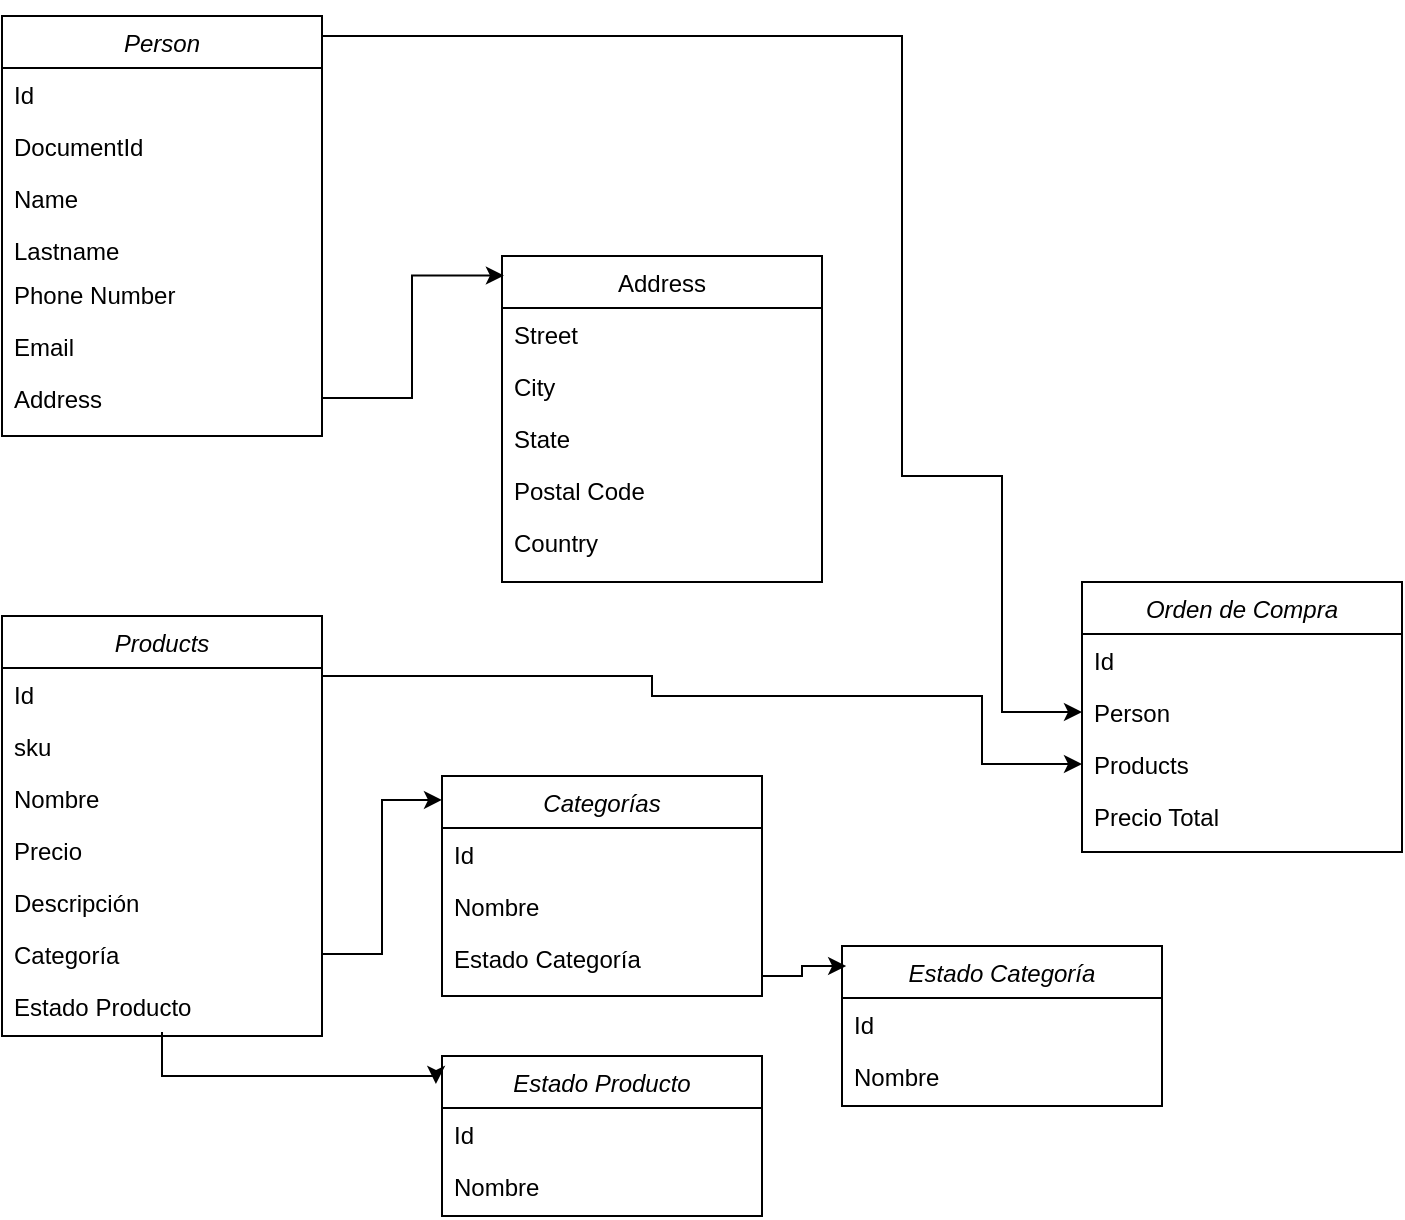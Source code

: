<mxfile version="22.1.21" type="device">
  <diagram id="C5RBs43oDa-KdzZeNtuy" name="Page-1">
    <mxGraphModel dx="757" dy="405" grid="1" gridSize="10" guides="1" tooltips="1" connect="1" arrows="1" fold="1" page="1" pageScale="1" pageWidth="827" pageHeight="1169" math="0" shadow="0">
      <root>
        <mxCell id="WIyWlLk6GJQsqaUBKTNV-0" />
        <mxCell id="WIyWlLk6GJQsqaUBKTNV-1" parent="WIyWlLk6GJQsqaUBKTNV-0" />
        <mxCell id="X2bkyOWdAx1X3WKFRK6U-44" style="edgeStyle=orthogonalEdgeStyle;rounded=0;orthogonalLoop=1;jettySize=auto;html=1;exitX=1;exitY=0;exitDx=0;exitDy=0;entryX=0;entryY=0.5;entryDx=0;entryDy=0;" edge="1" parent="WIyWlLk6GJQsqaUBKTNV-1" source="zkfFHV4jXpPFQw0GAbJ--0" target="X2bkyOWdAx1X3WKFRK6U-35">
          <mxGeometry relative="1" as="geometry">
            <Array as="points">
              <mxPoint x="200" y="130" />
              <mxPoint x="490" y="130" />
              <mxPoint x="490" y="350" />
              <mxPoint x="540" y="350" />
              <mxPoint x="540" y="468" />
            </Array>
          </mxGeometry>
        </mxCell>
        <mxCell id="zkfFHV4jXpPFQw0GAbJ--0" value="Person" style="swimlane;fontStyle=2;align=center;verticalAlign=top;childLayout=stackLayout;horizontal=1;startSize=26;horizontalStack=0;resizeParent=1;resizeLast=0;collapsible=1;marginBottom=0;rounded=0;shadow=0;strokeWidth=1;" parent="WIyWlLk6GJQsqaUBKTNV-1" vertex="1">
          <mxGeometry x="40" y="120" width="160" height="210" as="geometry">
            <mxRectangle x="230" y="140" width="160" height="26" as="alternateBounds" />
          </mxGeometry>
        </mxCell>
        <mxCell id="X2bkyOWdAx1X3WKFRK6U-7" value="Id" style="text;align=left;verticalAlign=top;spacingLeft=4;spacingRight=4;overflow=hidden;rotatable=0;points=[[0,0.5],[1,0.5]];portConstraint=eastwest;rounded=0;shadow=0;html=0;" vertex="1" parent="zkfFHV4jXpPFQw0GAbJ--0">
          <mxGeometry y="26" width="160" height="26" as="geometry" />
        </mxCell>
        <mxCell id="X2bkyOWdAx1X3WKFRK6U-30" value="DocumentId" style="text;align=left;verticalAlign=top;spacingLeft=4;spacingRight=4;overflow=hidden;rotatable=0;points=[[0,0.5],[1,0.5]];portConstraint=eastwest;" vertex="1" parent="zkfFHV4jXpPFQw0GAbJ--0">
          <mxGeometry y="52" width="160" height="26" as="geometry" />
        </mxCell>
        <mxCell id="zkfFHV4jXpPFQw0GAbJ--1" value="Name" style="text;align=left;verticalAlign=top;spacingLeft=4;spacingRight=4;overflow=hidden;rotatable=0;points=[[0,0.5],[1,0.5]];portConstraint=eastwest;" parent="zkfFHV4jXpPFQw0GAbJ--0" vertex="1">
          <mxGeometry y="78" width="160" height="26" as="geometry" />
        </mxCell>
        <mxCell id="zkfFHV4jXpPFQw0GAbJ--3" value="Lastname" style="text;align=left;verticalAlign=top;spacingLeft=4;spacingRight=4;overflow=hidden;rotatable=0;points=[[0,0.5],[1,0.5]];portConstraint=eastwest;rounded=0;shadow=0;html=0;" parent="zkfFHV4jXpPFQw0GAbJ--0" vertex="1">
          <mxGeometry y="104" width="160" height="22" as="geometry" />
        </mxCell>
        <mxCell id="zkfFHV4jXpPFQw0GAbJ--2" value="Phone Number" style="text;align=left;verticalAlign=top;spacingLeft=4;spacingRight=4;overflow=hidden;rotatable=0;points=[[0,0.5],[1,0.5]];portConstraint=eastwest;rounded=0;shadow=0;html=0;" parent="zkfFHV4jXpPFQw0GAbJ--0" vertex="1">
          <mxGeometry y="126" width="160" height="26" as="geometry" />
        </mxCell>
        <mxCell id="X2bkyOWdAx1X3WKFRK6U-9" value="Email" style="text;align=left;verticalAlign=top;spacingLeft=4;spacingRight=4;overflow=hidden;rotatable=0;points=[[0,0.5],[1,0.5]];portConstraint=eastwest;rounded=0;shadow=0;html=0;" vertex="1" parent="zkfFHV4jXpPFQw0GAbJ--0">
          <mxGeometry y="152" width="160" height="26" as="geometry" />
        </mxCell>
        <mxCell id="X2bkyOWdAx1X3WKFRK6U-31" value="Address" style="text;align=left;verticalAlign=top;spacingLeft=4;spacingRight=4;overflow=hidden;rotatable=0;points=[[0,0.5],[1,0.5]];portConstraint=eastwest;" vertex="1" parent="zkfFHV4jXpPFQw0GAbJ--0">
          <mxGeometry y="178" width="160" height="26" as="geometry" />
        </mxCell>
        <mxCell id="zkfFHV4jXpPFQw0GAbJ--17" value="Address" style="swimlane;fontStyle=0;align=center;verticalAlign=top;childLayout=stackLayout;horizontal=1;startSize=26;horizontalStack=0;resizeParent=1;resizeLast=0;collapsible=1;marginBottom=0;rounded=0;shadow=0;strokeWidth=1;" parent="WIyWlLk6GJQsqaUBKTNV-1" vertex="1">
          <mxGeometry x="290" y="240" width="160" height="163" as="geometry">
            <mxRectangle x="550" y="140" width="160" height="26" as="alternateBounds" />
          </mxGeometry>
        </mxCell>
        <mxCell id="zkfFHV4jXpPFQw0GAbJ--18" value="Street" style="text;align=left;verticalAlign=top;spacingLeft=4;spacingRight=4;overflow=hidden;rotatable=0;points=[[0,0.5],[1,0.5]];portConstraint=eastwest;" parent="zkfFHV4jXpPFQw0GAbJ--17" vertex="1">
          <mxGeometry y="26" width="160" height="26" as="geometry" />
        </mxCell>
        <mxCell id="zkfFHV4jXpPFQw0GAbJ--19" value="City" style="text;align=left;verticalAlign=top;spacingLeft=4;spacingRight=4;overflow=hidden;rotatable=0;points=[[0,0.5],[1,0.5]];portConstraint=eastwest;rounded=0;shadow=0;html=0;" parent="zkfFHV4jXpPFQw0GAbJ--17" vertex="1">
          <mxGeometry y="52" width="160" height="26" as="geometry" />
        </mxCell>
        <mxCell id="zkfFHV4jXpPFQw0GAbJ--20" value="State" style="text;align=left;verticalAlign=top;spacingLeft=4;spacingRight=4;overflow=hidden;rotatable=0;points=[[0,0.5],[1,0.5]];portConstraint=eastwest;rounded=0;shadow=0;html=0;" parent="zkfFHV4jXpPFQw0GAbJ--17" vertex="1">
          <mxGeometry y="78" width="160" height="26" as="geometry" />
        </mxCell>
        <mxCell id="zkfFHV4jXpPFQw0GAbJ--21" value="Postal Code" style="text;align=left;verticalAlign=top;spacingLeft=4;spacingRight=4;overflow=hidden;rotatable=0;points=[[0,0.5],[1,0.5]];portConstraint=eastwest;rounded=0;shadow=0;html=0;" parent="zkfFHV4jXpPFQw0GAbJ--17" vertex="1">
          <mxGeometry y="104" width="160" height="26" as="geometry" />
        </mxCell>
        <mxCell id="zkfFHV4jXpPFQw0GAbJ--22" value="Country" style="text;align=left;verticalAlign=top;spacingLeft=4;spacingRight=4;overflow=hidden;rotatable=0;points=[[0,0.5],[1,0.5]];portConstraint=eastwest;rounded=0;shadow=0;html=0;" parent="zkfFHV4jXpPFQw0GAbJ--17" vertex="1">
          <mxGeometry y="130" width="160" height="26" as="geometry" />
        </mxCell>
        <mxCell id="X2bkyOWdAx1X3WKFRK6U-42" style="edgeStyle=orthogonalEdgeStyle;rounded=0;orthogonalLoop=1;jettySize=auto;html=1;exitX=1;exitY=0;exitDx=0;exitDy=0;entryX=0;entryY=0.5;entryDx=0;entryDy=0;" edge="1" parent="WIyWlLk6GJQsqaUBKTNV-1" source="X2bkyOWdAx1X3WKFRK6U-1" target="X2bkyOWdAx1X3WKFRK6U-34">
          <mxGeometry relative="1" as="geometry">
            <Array as="points">
              <mxPoint x="200" y="450" />
              <mxPoint x="365" y="450" />
              <mxPoint x="365" y="460" />
              <mxPoint x="530" y="460" />
            </Array>
          </mxGeometry>
        </mxCell>
        <mxCell id="X2bkyOWdAx1X3WKFRK6U-1" value="Products" style="swimlane;fontStyle=2;align=center;verticalAlign=top;childLayout=stackLayout;horizontal=1;startSize=26;horizontalStack=0;resizeParent=1;resizeLast=0;collapsible=1;marginBottom=0;rounded=0;shadow=0;strokeWidth=1;" vertex="1" parent="WIyWlLk6GJQsqaUBKTNV-1">
          <mxGeometry x="40" y="420" width="160" height="210" as="geometry">
            <mxRectangle x="230" y="140" width="160" height="26" as="alternateBounds" />
          </mxGeometry>
        </mxCell>
        <mxCell id="X2bkyOWdAx1X3WKFRK6U-2" value="Id" style="text;align=left;verticalAlign=top;spacingLeft=4;spacingRight=4;overflow=hidden;rotatable=0;points=[[0,0.5],[1,0.5]];portConstraint=eastwest;" vertex="1" parent="X2bkyOWdAx1X3WKFRK6U-1">
          <mxGeometry y="26" width="160" height="26" as="geometry" />
        </mxCell>
        <mxCell id="X2bkyOWdAx1X3WKFRK6U-3" value="sku" style="text;align=left;verticalAlign=top;spacingLeft=4;spacingRight=4;overflow=hidden;rotatable=0;points=[[0,0.5],[1,0.5]];portConstraint=eastwest;rounded=0;shadow=0;html=0;" vertex="1" parent="X2bkyOWdAx1X3WKFRK6U-1">
          <mxGeometry y="52" width="160" height="26" as="geometry" />
        </mxCell>
        <mxCell id="X2bkyOWdAx1X3WKFRK6U-4" value="Nombre" style="text;align=left;verticalAlign=top;spacingLeft=4;spacingRight=4;overflow=hidden;rotatable=0;points=[[0,0.5],[1,0.5]];portConstraint=eastwest;rounded=0;shadow=0;html=0;" vertex="1" parent="X2bkyOWdAx1X3WKFRK6U-1">
          <mxGeometry y="78" width="160" height="26" as="geometry" />
        </mxCell>
        <mxCell id="X2bkyOWdAx1X3WKFRK6U-10" value="Precio" style="text;align=left;verticalAlign=top;spacingLeft=4;spacingRight=4;overflow=hidden;rotatable=0;points=[[0,0.5],[1,0.5]];portConstraint=eastwest;rounded=0;shadow=0;html=0;" vertex="1" parent="X2bkyOWdAx1X3WKFRK6U-1">
          <mxGeometry y="104" width="160" height="26" as="geometry" />
        </mxCell>
        <mxCell id="X2bkyOWdAx1X3WKFRK6U-11" value="Descripción" style="text;align=left;verticalAlign=top;spacingLeft=4;spacingRight=4;overflow=hidden;rotatable=0;points=[[0,0.5],[1,0.5]];portConstraint=eastwest;rounded=0;shadow=0;html=0;" vertex="1" parent="X2bkyOWdAx1X3WKFRK6U-1">
          <mxGeometry y="130" width="160" height="26" as="geometry" />
        </mxCell>
        <mxCell id="X2bkyOWdAx1X3WKFRK6U-12" value="Categoría" style="text;align=left;verticalAlign=top;spacingLeft=4;spacingRight=4;overflow=hidden;rotatable=0;points=[[0,0.5],[1,0.5]];portConstraint=eastwest;rounded=0;shadow=0;html=0;" vertex="1" parent="X2bkyOWdAx1X3WKFRK6U-1">
          <mxGeometry y="156" width="160" height="26" as="geometry" />
        </mxCell>
        <mxCell id="X2bkyOWdAx1X3WKFRK6U-13" value="Estado Producto" style="text;align=left;verticalAlign=top;spacingLeft=4;spacingRight=4;overflow=hidden;rotatable=0;points=[[0,0.5],[1,0.5]];portConstraint=eastwest;rounded=0;shadow=0;html=0;" vertex="1" parent="X2bkyOWdAx1X3WKFRK6U-1">
          <mxGeometry y="182" width="160" height="26" as="geometry" />
        </mxCell>
        <mxCell id="X2bkyOWdAx1X3WKFRK6U-14" value="Categorías" style="swimlane;fontStyle=2;align=center;verticalAlign=top;childLayout=stackLayout;horizontal=1;startSize=26;horizontalStack=0;resizeParent=1;resizeLast=0;collapsible=1;marginBottom=0;rounded=0;shadow=0;strokeWidth=1;" vertex="1" parent="WIyWlLk6GJQsqaUBKTNV-1">
          <mxGeometry x="260" y="500" width="160" height="110" as="geometry">
            <mxRectangle x="230" y="140" width="160" height="26" as="alternateBounds" />
          </mxGeometry>
        </mxCell>
        <mxCell id="X2bkyOWdAx1X3WKFRK6U-15" value="Id" style="text;align=left;verticalAlign=top;spacingLeft=4;spacingRight=4;overflow=hidden;rotatable=0;points=[[0,0.5],[1,0.5]];portConstraint=eastwest;" vertex="1" parent="X2bkyOWdAx1X3WKFRK6U-14">
          <mxGeometry y="26" width="160" height="26" as="geometry" />
        </mxCell>
        <mxCell id="X2bkyOWdAx1X3WKFRK6U-17" value="Nombre" style="text;align=left;verticalAlign=top;spacingLeft=4;spacingRight=4;overflow=hidden;rotatable=0;points=[[0,0.5],[1,0.5]];portConstraint=eastwest;rounded=0;shadow=0;html=0;" vertex="1" parent="X2bkyOWdAx1X3WKFRK6U-14">
          <mxGeometry y="52" width="160" height="26" as="geometry" />
        </mxCell>
        <mxCell id="X2bkyOWdAx1X3WKFRK6U-21" value="Estado Categoría" style="text;align=left;verticalAlign=top;spacingLeft=4;spacingRight=4;overflow=hidden;rotatable=0;points=[[0,0.5],[1,0.5]];portConstraint=eastwest;rounded=0;shadow=0;html=0;" vertex="1" parent="X2bkyOWdAx1X3WKFRK6U-14">
          <mxGeometry y="78" width="160" height="26" as="geometry" />
        </mxCell>
        <mxCell id="X2bkyOWdAx1X3WKFRK6U-23" value="Estado Categoría" style="swimlane;fontStyle=2;align=center;verticalAlign=top;childLayout=stackLayout;horizontal=1;startSize=26;horizontalStack=0;resizeParent=1;resizeLast=0;collapsible=1;marginBottom=0;rounded=0;shadow=0;strokeWidth=1;" vertex="1" parent="WIyWlLk6GJQsqaUBKTNV-1">
          <mxGeometry x="460" y="585" width="160" height="80" as="geometry">
            <mxRectangle x="230" y="140" width="160" height="26" as="alternateBounds" />
          </mxGeometry>
        </mxCell>
        <mxCell id="X2bkyOWdAx1X3WKFRK6U-24" value="Id" style="text;align=left;verticalAlign=top;spacingLeft=4;spacingRight=4;overflow=hidden;rotatable=0;points=[[0,0.5],[1,0.5]];portConstraint=eastwest;" vertex="1" parent="X2bkyOWdAx1X3WKFRK6U-23">
          <mxGeometry y="26" width="160" height="26" as="geometry" />
        </mxCell>
        <mxCell id="X2bkyOWdAx1X3WKFRK6U-25" value="Nombre" style="text;align=left;verticalAlign=top;spacingLeft=4;spacingRight=4;overflow=hidden;rotatable=0;points=[[0,0.5],[1,0.5]];portConstraint=eastwest;rounded=0;shadow=0;html=0;" vertex="1" parent="X2bkyOWdAx1X3WKFRK6U-23">
          <mxGeometry y="52" width="160" height="26" as="geometry" />
        </mxCell>
        <mxCell id="X2bkyOWdAx1X3WKFRK6U-27" value="Estado Producto" style="swimlane;fontStyle=2;align=center;verticalAlign=top;childLayout=stackLayout;horizontal=1;startSize=26;horizontalStack=0;resizeParent=1;resizeLast=0;collapsible=1;marginBottom=0;rounded=0;shadow=0;strokeWidth=1;" vertex="1" parent="WIyWlLk6GJQsqaUBKTNV-1">
          <mxGeometry x="260" y="640" width="160" height="80" as="geometry">
            <mxRectangle x="230" y="140" width="160" height="26" as="alternateBounds" />
          </mxGeometry>
        </mxCell>
        <mxCell id="X2bkyOWdAx1X3WKFRK6U-28" value="Id" style="text;align=left;verticalAlign=top;spacingLeft=4;spacingRight=4;overflow=hidden;rotatable=0;points=[[0,0.5],[1,0.5]];portConstraint=eastwest;" vertex="1" parent="X2bkyOWdAx1X3WKFRK6U-27">
          <mxGeometry y="26" width="160" height="26" as="geometry" />
        </mxCell>
        <mxCell id="X2bkyOWdAx1X3WKFRK6U-29" value="Nombre" style="text;align=left;verticalAlign=top;spacingLeft=4;spacingRight=4;overflow=hidden;rotatable=0;points=[[0,0.5],[1,0.5]];portConstraint=eastwest;rounded=0;shadow=0;html=0;" vertex="1" parent="X2bkyOWdAx1X3WKFRK6U-27">
          <mxGeometry y="52" width="160" height="26" as="geometry" />
        </mxCell>
        <mxCell id="X2bkyOWdAx1X3WKFRK6U-32" value="Orden de Compra" style="swimlane;fontStyle=2;align=center;verticalAlign=top;childLayout=stackLayout;horizontal=1;startSize=26;horizontalStack=0;resizeParent=1;resizeLast=0;collapsible=1;marginBottom=0;rounded=0;shadow=0;strokeWidth=1;" vertex="1" parent="WIyWlLk6GJQsqaUBKTNV-1">
          <mxGeometry x="580" y="403" width="160" height="135" as="geometry">
            <mxRectangle x="230" y="140" width="160" height="26" as="alternateBounds" />
          </mxGeometry>
        </mxCell>
        <mxCell id="X2bkyOWdAx1X3WKFRK6U-33" value="Id" style="text;align=left;verticalAlign=top;spacingLeft=4;spacingRight=4;overflow=hidden;rotatable=0;points=[[0,0.5],[1,0.5]];portConstraint=eastwest;" vertex="1" parent="X2bkyOWdAx1X3WKFRK6U-32">
          <mxGeometry y="26" width="160" height="26" as="geometry" />
        </mxCell>
        <mxCell id="X2bkyOWdAx1X3WKFRK6U-35" value="Person" style="text;align=left;verticalAlign=top;spacingLeft=4;spacingRight=4;overflow=hidden;rotatable=0;points=[[0,0.5],[1,0.5]];portConstraint=eastwest;rounded=0;shadow=0;html=0;" vertex="1" parent="X2bkyOWdAx1X3WKFRK6U-32">
          <mxGeometry y="52" width="160" height="26" as="geometry" />
        </mxCell>
        <mxCell id="X2bkyOWdAx1X3WKFRK6U-34" value="Products" style="text;align=left;verticalAlign=top;spacingLeft=4;spacingRight=4;overflow=hidden;rotatable=0;points=[[0,0.5],[1,0.5]];portConstraint=eastwest;rounded=0;shadow=0;html=0;" vertex="1" parent="X2bkyOWdAx1X3WKFRK6U-32">
          <mxGeometry y="78" width="160" height="26" as="geometry" />
        </mxCell>
        <mxCell id="X2bkyOWdAx1X3WKFRK6U-36" value="Precio Total" style="text;align=left;verticalAlign=top;spacingLeft=4;spacingRight=4;overflow=hidden;rotatable=0;points=[[0,0.5],[1,0.5]];portConstraint=eastwest;rounded=0;shadow=0;html=0;" vertex="1" parent="X2bkyOWdAx1X3WKFRK6U-32">
          <mxGeometry y="104" width="160" height="26" as="geometry" />
        </mxCell>
        <mxCell id="X2bkyOWdAx1X3WKFRK6U-40" style="edgeStyle=orthogonalEdgeStyle;rounded=0;orthogonalLoop=1;jettySize=auto;html=1;exitX=1;exitY=0.5;exitDx=0;exitDy=0;entryX=0.006;entryY=0.06;entryDx=0;entryDy=0;entryPerimeter=0;" edge="1" parent="WIyWlLk6GJQsqaUBKTNV-1" source="X2bkyOWdAx1X3WKFRK6U-31" target="zkfFHV4jXpPFQw0GAbJ--17">
          <mxGeometry relative="1" as="geometry" />
        </mxCell>
        <mxCell id="X2bkyOWdAx1X3WKFRK6U-41" style="edgeStyle=orthogonalEdgeStyle;rounded=0;orthogonalLoop=1;jettySize=auto;html=1;entryX=-0.019;entryY=0.175;entryDx=0;entryDy=0;entryPerimeter=0;" edge="1" parent="WIyWlLk6GJQsqaUBKTNV-1" source="X2bkyOWdAx1X3WKFRK6U-13" target="X2bkyOWdAx1X3WKFRK6U-27">
          <mxGeometry relative="1" as="geometry">
            <Array as="points">
              <mxPoint x="120" y="650" />
              <mxPoint x="257" y="650" />
            </Array>
          </mxGeometry>
        </mxCell>
        <mxCell id="X2bkyOWdAx1X3WKFRK6U-43" style="edgeStyle=orthogonalEdgeStyle;rounded=0;orthogonalLoop=1;jettySize=auto;html=1;exitX=1;exitY=1;exitDx=0;exitDy=0;entryX=0.013;entryY=0.125;entryDx=0;entryDy=0;entryPerimeter=0;" edge="1" parent="WIyWlLk6GJQsqaUBKTNV-1" source="X2bkyOWdAx1X3WKFRK6U-14" target="X2bkyOWdAx1X3WKFRK6U-23">
          <mxGeometry relative="1" as="geometry">
            <Array as="points">
              <mxPoint x="420" y="600" />
              <mxPoint x="440" y="600" />
              <mxPoint x="440" y="595" />
            </Array>
          </mxGeometry>
        </mxCell>
        <mxCell id="X2bkyOWdAx1X3WKFRK6U-45" style="edgeStyle=orthogonalEdgeStyle;rounded=0;orthogonalLoop=1;jettySize=auto;html=1;exitX=1;exitY=0.5;exitDx=0;exitDy=0;entryX=0;entryY=0.109;entryDx=0;entryDy=0;entryPerimeter=0;" edge="1" parent="WIyWlLk6GJQsqaUBKTNV-1" source="X2bkyOWdAx1X3WKFRK6U-12" target="X2bkyOWdAx1X3WKFRK6U-14">
          <mxGeometry relative="1" as="geometry" />
        </mxCell>
      </root>
    </mxGraphModel>
  </diagram>
</mxfile>
